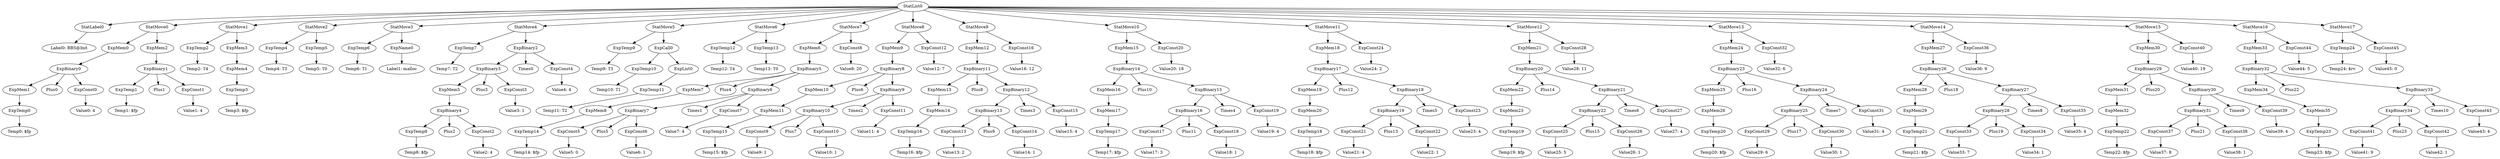 digraph {
	ordering = out;
	StatMove17 -> ExpTemp24;
	StatMove17 -> ExpConst45;
	ExpConst44 -> "Value44: 5";
	ExpMem33 -> ExpBinary32;
	ExpBinary33 -> ExpBinary34;
	ExpBinary33 -> Times10;
	ExpBinary33 -> ExpConst43;
	ExpConst42 -> "Value42: 1";
	ExpBinary34 -> ExpConst41;
	ExpBinary34 -> Plus23;
	ExpBinary34 -> ExpConst42;
	ExpMem34 -> ExpMem35;
	ExpMem35 -> ExpTemp23;
	ExpConst40 -> "Value40: 19";
	ExpMem30 -> ExpBinary29;
	ExpConst39 -> "Value39: 4";
	ExpConst38 -> "Value38: 1";
	ExpMem31 -> ExpMem32;
	ExpTemp22 -> "Temp22: $fp";
	ExpConst36 -> "Value36: 9";
	StatMove14 -> ExpMem27;
	StatMove14 -> ExpConst36;
	ExpConst34 -> "Value34: 1";
	ExpConst33 -> "Value33: 7";
	ExpBinary26 -> ExpMem28;
	ExpBinary26 -> Plus18;
	ExpBinary26 -> ExpBinary27;
	ExpMem29 -> ExpTemp21;
	ExpTemp21 -> "Temp21: $fp";
	StatMove13 -> ExpMem24;
	StatMove13 -> ExpConst32;
	ExpMem24 -> ExpBinary23;
	ExpBinary24 -> ExpBinary25;
	ExpBinary24 -> Times7;
	ExpBinary24 -> ExpConst31;
	ExpBinary25 -> ExpConst29;
	ExpBinary25 -> Plus17;
	ExpBinary25 -> ExpConst30;
	ExpTemp24 -> "Temp24: $rv";
	ExpConst29 -> "Value29: 6";
	ExpMem25 -> ExpMem26;
	ExpMem26 -> ExpTemp20;
	ExpConst27 -> "Value27: 4";
	ExpBinary21 -> ExpBinary22;
	ExpBinary21 -> Times6;
	ExpBinary21 -> ExpConst27;
	ExpConst25 -> "Value25: 5";
	ExpBinary20 -> ExpMem22;
	ExpBinary20 -> Plus14;
	ExpBinary20 -> ExpBinary21;
	ExpMem22 -> ExpMem23;
	ExpMem23 -> ExpTemp19;
	ExpMem18 -> ExpBinary17;
	ExpBinary18 -> ExpBinary19;
	ExpBinary18 -> Times5;
	ExpBinary18 -> ExpConst23;
	ExpConst22 -> "Value22: 1";
	ExpBinary5 -> ExpMem7;
	ExpBinary5 -> Plus4;
	ExpBinary5 -> ExpBinary6;
	ExpConst35 -> "Value35: 4";
	ExpTemp13 -> "Temp13: T0";
	ExpConst13 -> "Value13: 2";
	ExpTemp6 -> "Temp6: T1";
	ExpBinary27 -> ExpBinary28;
	ExpBinary27 -> Times8;
	ExpBinary27 -> ExpConst35;
	ExpList0 -> ExpTemp11;
	ExpConst16 -> "Value16: 12";
	ExpTemp9 -> "Temp9: T3";
	ExpBinary28 -> ExpConst33;
	ExpBinary28 -> Plus19;
	ExpBinary28 -> ExpConst34;
	ExpConst4 -> "Value4: 4";
	ExpMem8 -> ExpTemp14;
	ExpBinary2 -> ExpBinary3;
	ExpBinary2 -> Times0;
	ExpBinary2 -> ExpConst4;
	ExpConst41 -> "Value41: 9";
	ExpBinary22 -> ExpConst25;
	ExpBinary22 -> Plus15;
	ExpBinary22 -> ExpConst26;
	ExpTemp19 -> "Temp19: $fp";
	StatLabel0 -> "Label0: BBS@Init";
	ExpMem5 -> ExpBinary4;
	ExpConst3 -> "Value3: 1";
	ExpConst26 -> "Value26: 1";
	ExpConst2 -> "Value2: 4";
	ExpConst0 -> "Value0: 4";
	ExpTemp20 -> "Temp20: $fp";
	ExpConst8 -> "Value8: 20";
	ExpName0 -> "Label1: malloc";
	ExpMem32 -> ExpTemp22;
	ExpMem14 -> ExpTemp16;
	ExpConst17 -> "Value17: 3";
	ExpBinary1 -> ExpTemp1;
	ExpBinary1 -> Plus1;
	ExpBinary1 -> ExpConst1;
	ExpConst10 -> "Value10: 1";
	ExpMem0 -> ExpBinary0;
	ExpMem3 -> ExpMem4;
	StatMove0 -> ExpMem0;
	StatMove0 -> ExpMem2;
	StatMove8 -> ExpMem9;
	StatMove8 -> ExpConst12;
	ExpConst31 -> "Value31: 4";
	ExpMem1 -> ExpTemp0;
	ExpConst6 -> "Value6: 1";
	StatMove15 -> ExpMem30;
	StatMove15 -> ExpConst40;
	ExpBinary3 -> ExpMem5;
	ExpBinary3 -> Plus3;
	ExpBinary3 -> ExpConst3;
	ExpMem7 -> ExpMem8;
	ExpConst15 -> "Value15: 4";
	ExpTemp0 -> "Temp0: $fp";
	ExpTemp7 -> "Temp7: T2";
	ExpCall0 -> ExpTemp10;
	ExpCall0 -> ExpList0;
	ExpMem2 -> ExpBinary1;
	ExpConst23 -> "Value23: 4";
	ExpTemp12 -> "Temp12: T4";
	ExpConst9 -> "Value9: 1";
	StatMove4 -> ExpTemp7;
	StatMove4 -> ExpBinary2;
	StatMove5 -> ExpTemp9;
	StatMove5 -> ExpCall0;
	ExpMem21 -> ExpBinary20;
	ExpConst5 -> "Value5: 0";
	ExpConst1 -> "Value1: 4";
	ExpConst32 -> "Value32: 6";
	ExpMem15 -> ExpBinary14;
	ExpTemp8 -> "Temp8: $fp";
	ExpBinary30 -> ExpBinary31;
	ExpBinary30 -> Times9;
	ExpBinary30 -> ExpConst39;
	ExpMem27 -> ExpBinary26;
	ExpBinary9 -> ExpBinary10;
	ExpBinary9 -> Times2;
	ExpBinary9 -> ExpConst11;
	ExpBinary7 -> ExpConst5;
	ExpBinary7 -> Plus5;
	ExpBinary7 -> ExpConst6;
	ExpConst12 -> "Value12: 7";
	ExpTemp18 -> "Temp18: $fp";
	StatMove1 -> ExpTemp2;
	StatMove1 -> ExpMem3;
	ExpMem13 -> ExpMem14;
	ExpTemp2 -> "Temp2: T4";
	ExpTemp3 -> "Temp3: $fp";
	ExpBinary32 -> ExpMem34;
	ExpBinary32 -> Plus22;
	ExpBinary32 -> ExpBinary33;
	ExpBinary0 -> ExpMem1;
	ExpBinary0 -> Plus0;
	ExpBinary0 -> ExpConst0;
	ExpMem20 -> ExpTemp18;
	ExpBinary31 -> ExpConst37;
	ExpBinary31 -> Plus21;
	ExpBinary31 -> ExpConst38;
	ExpBinary11 -> ExpMem13;
	ExpBinary11 -> Plus8;
	ExpBinary11 -> ExpBinary12;
	ExpMem4 -> ExpTemp3;
	ExpTemp4 -> "Temp4: T3";
	StatMove12 -> ExpMem21;
	StatMove12 -> ExpConst28;
	ExpConst19 -> "Value19: 4";
	ExpTemp14 -> "Temp14: $fp";
	ExpBinary4 -> ExpTemp8;
	ExpBinary4 -> Plus2;
	ExpBinary4 -> ExpConst2;
	ExpTemp1 -> "Temp1: $fp";
	ExpTemp11 -> "Temp11: T2";
	ExpConst24 -> "Value24: 2";
	StatMove3 -> ExpTemp6;
	StatMove3 -> ExpName0;
	ExpTemp16 -> "Temp16: $fp";
	ExpConst7 -> "Value7: 4";
	ExpConst43 -> "Value43: 4";
	ExpBinary6 -> ExpBinary7;
	ExpBinary6 -> Times1;
	ExpBinary6 -> ExpConst7;
	ExpMem16 -> ExpMem17;
	ExpMem6 -> ExpBinary5;
	StatMove7 -> ExpMem6;
	StatMove7 -> ExpConst8;
	ExpBinary10 -> ExpConst9;
	ExpBinary10 -> Plus7;
	ExpBinary10 -> ExpConst10;
	ExpMem17 -> ExpTemp17;
	ExpTemp15 -> "Temp15: $fp";
	ExpConst37 -> "Value37: 8";
	StatMove11 -> ExpMem18;
	StatMove11 -> ExpConst24;
	ExpMem11 -> ExpTemp15;
	StatMove9 -> ExpMem12;
	StatMove9 -> ExpConst16;
	ExpConst30 -> "Value30: 1";
	ExpTemp10 -> "Temp10: T1";
	ExpMem10 -> ExpMem11;
	ExpBinary8 -> ExpMem10;
	ExpBinary8 -> Plus6;
	ExpBinary8 -> ExpBinary9;
	StatList0 -> StatLabel0;
	StatList0 -> StatMove0;
	StatList0 -> StatMove1;
	StatList0 -> StatMove2;
	StatList0 -> StatMove3;
	StatList0 -> StatMove4;
	StatList0 -> StatMove5;
	StatList0 -> StatMove6;
	StatList0 -> StatMove7;
	StatList0 -> StatMove8;
	StatList0 -> StatMove9;
	StatList0 -> StatMove10;
	StatList0 -> StatMove11;
	StatList0 -> StatMove12;
	StatList0 -> StatMove13;
	StatList0 -> StatMove14;
	StatList0 -> StatMove15;
	StatList0 -> StatMove16;
	StatList0 -> StatMove17;
	ExpConst11 -> "Value11: 4";
	ExpConst45 -> "Value45: 0";
	ExpBinary23 -> ExpMem25;
	ExpBinary23 -> Plus16;
	ExpBinary23 -> ExpBinary24;
	StatMove2 -> ExpTemp4;
	StatMove2 -> ExpTemp5;
	ExpBinary13 -> ExpConst13;
	ExpBinary13 -> Plus9;
	ExpBinary13 -> ExpConst14;
	ExpConst20 -> "Value20: 18";
	ExpConst14 -> "Value14: 1";
	ExpConst18 -> "Value18: 1";
	ExpBinary12 -> ExpBinary13;
	ExpBinary12 -> Times3;
	ExpBinary12 -> ExpConst15;
	StatMove16 -> ExpMem33;
	StatMove16 -> ExpConst44;
	ExpMem12 -> ExpBinary11;
	ExpTemp23 -> "Temp23: $fp";
	ExpMem9 -> ExpBinary8;
	ExpTemp17 -> "Temp17: $fp";
	ExpBinary29 -> ExpMem31;
	ExpBinary29 -> Plus20;
	ExpBinary29 -> ExpBinary30;
	ExpBinary14 -> ExpMem16;
	ExpBinary14 -> Plus10;
	ExpBinary14 -> ExpBinary15;
	ExpConst28 -> "Value28: 11";
	ExpBinary16 -> ExpConst17;
	ExpBinary16 -> Plus11;
	ExpBinary16 -> ExpConst18;
	ExpBinary15 -> ExpBinary16;
	ExpBinary15 -> Times4;
	ExpBinary15 -> ExpConst19;
	StatMove10 -> ExpMem15;
	StatMove10 -> ExpConst20;
	StatMove6 -> ExpTemp12;
	StatMove6 -> ExpTemp13;
	ExpMem19 -> ExpMem20;
	ExpTemp5 -> "Temp5: T0";
	ExpBinary17 -> ExpMem19;
	ExpBinary17 -> Plus12;
	ExpBinary17 -> ExpBinary18;
	ExpConst21 -> "Value21: 4";
	ExpMem28 -> ExpMem29;
	ExpBinary19 -> ExpConst21;
	ExpBinary19 -> Plus13;
	ExpBinary19 -> ExpConst22;
}

